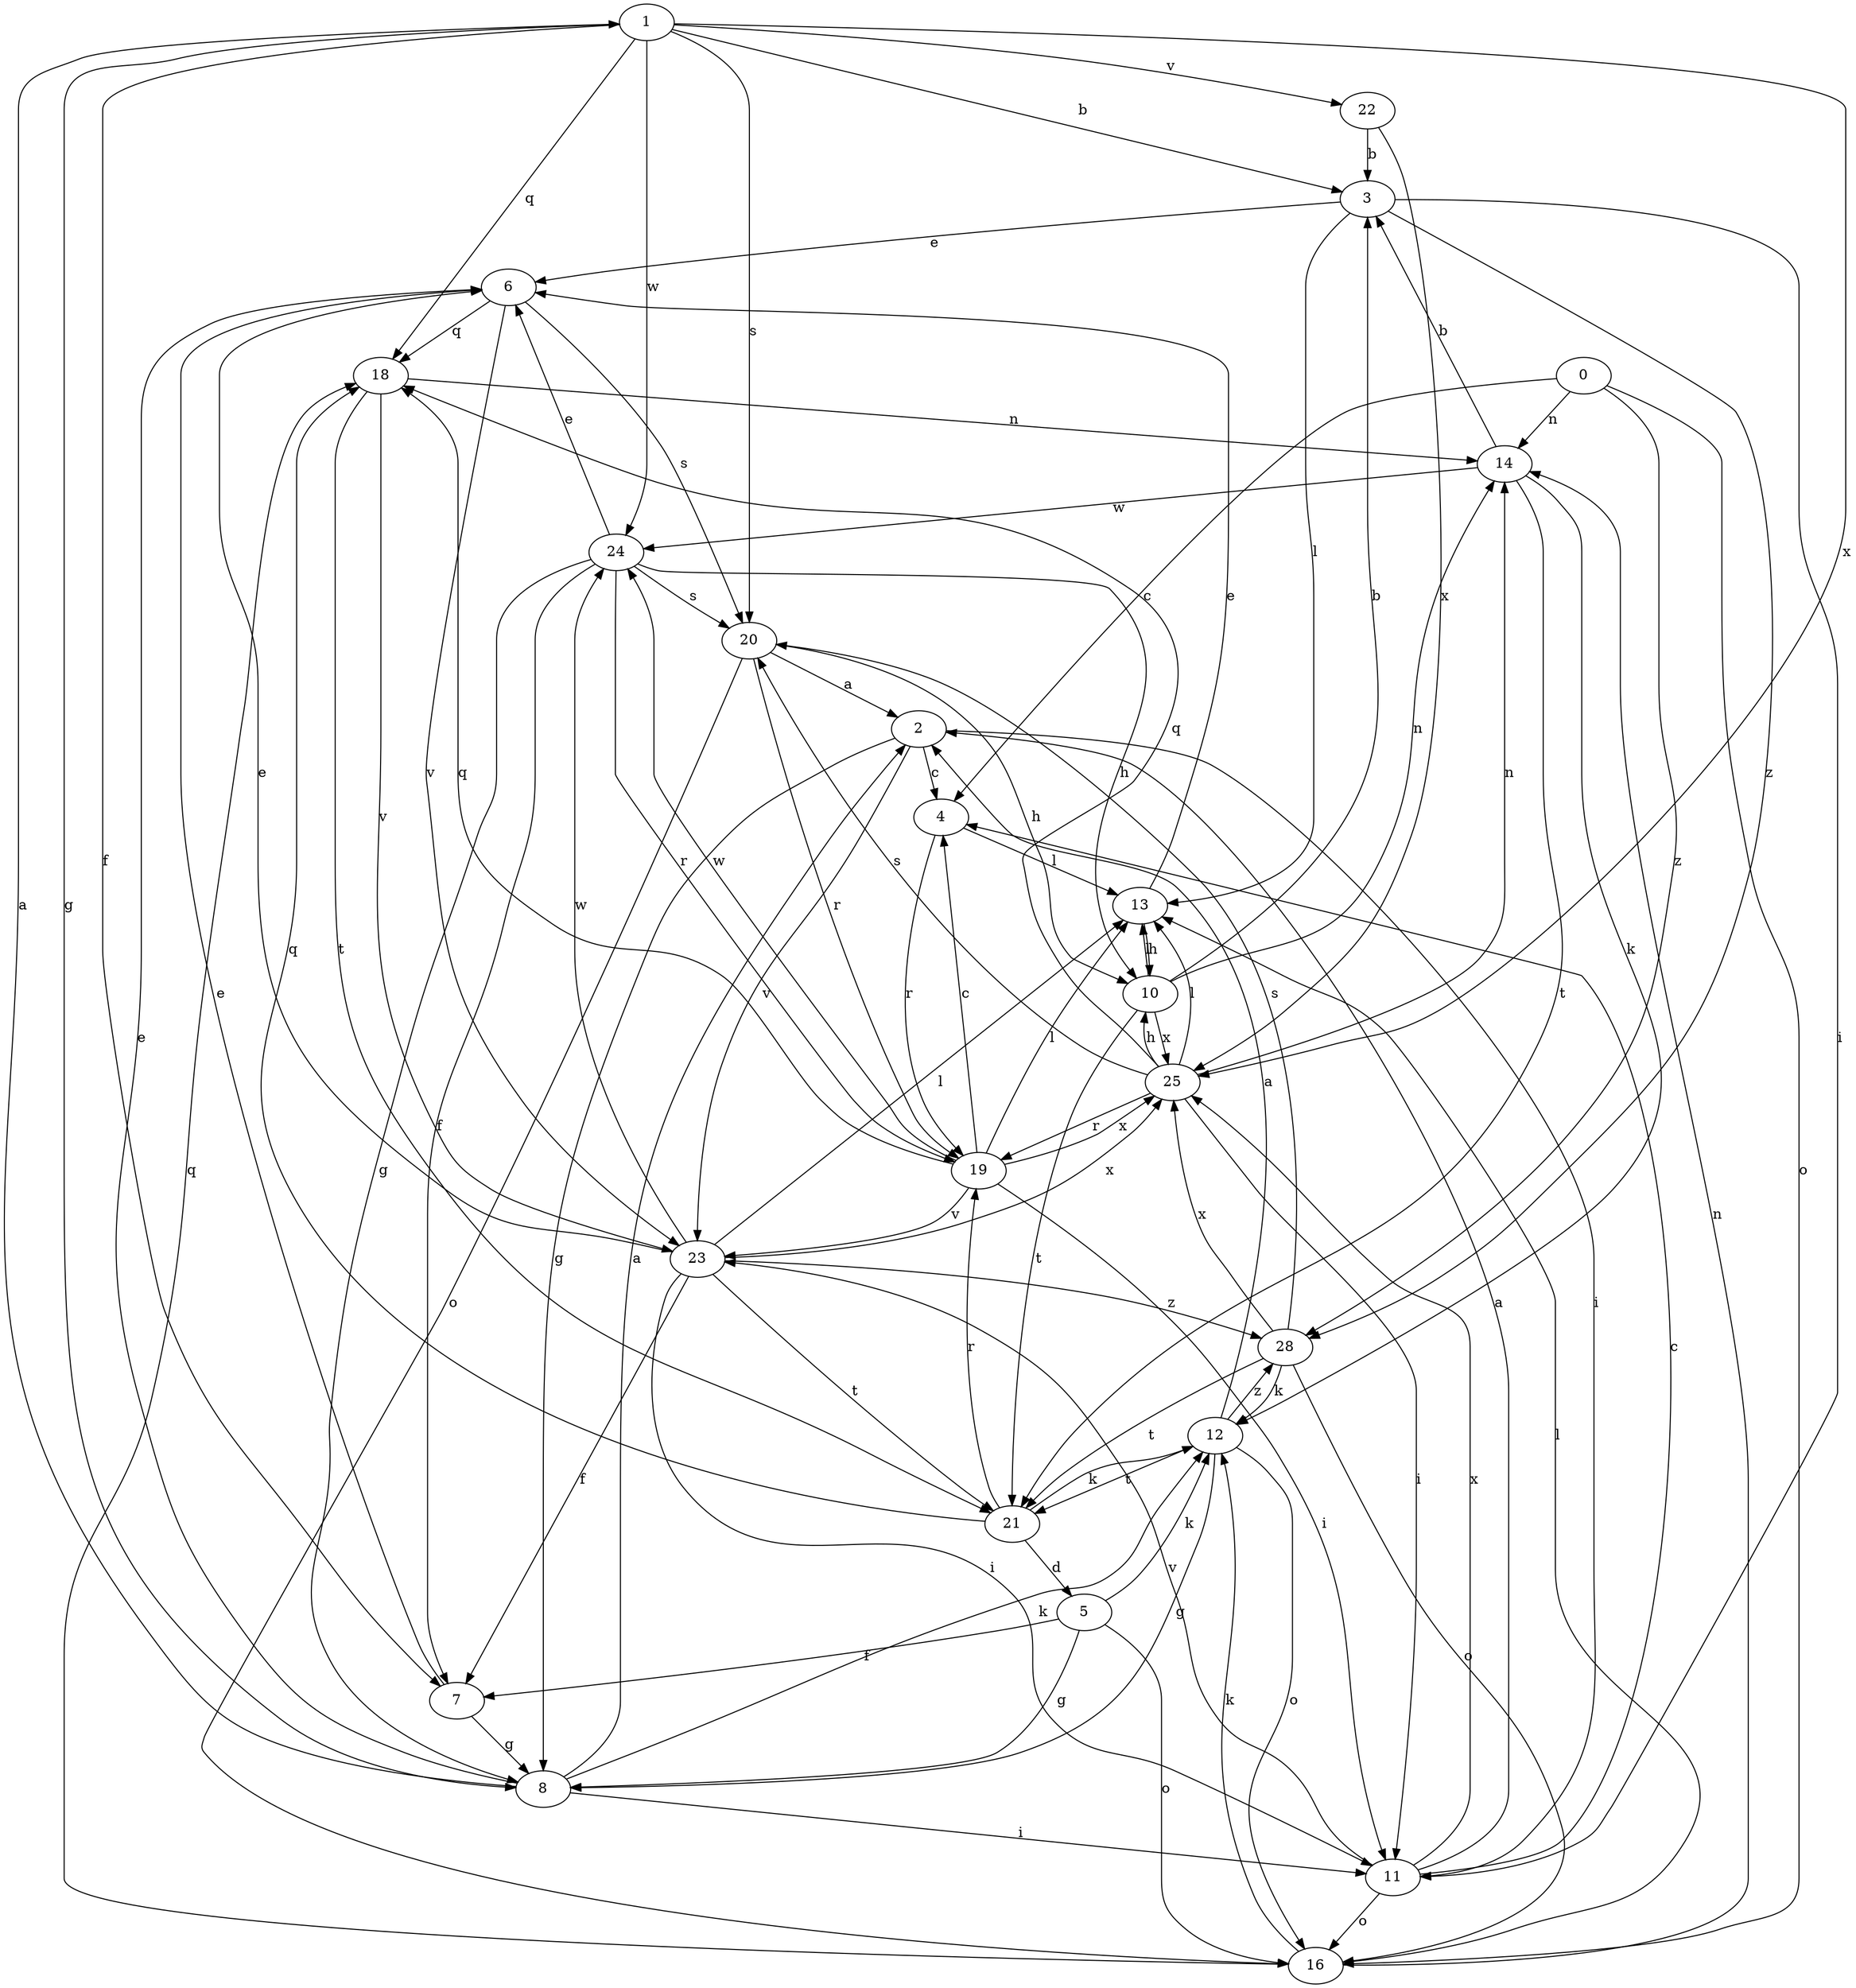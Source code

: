 strict digraph  {
1;
2;
3;
4;
5;
6;
7;
8;
10;
11;
12;
13;
14;
16;
18;
19;
0;
20;
21;
22;
23;
24;
25;
28;
1 -> 3  [label=b];
1 -> 7  [label=f];
1 -> 8  [label=g];
1 -> 18  [label=q];
1 -> 20  [label=s];
1 -> 22  [label=v];
1 -> 24  [label=w];
1 -> 25  [label=x];
2 -> 4  [label=c];
2 -> 8  [label=g];
2 -> 11  [label=i];
2 -> 23  [label=v];
3 -> 6  [label=e];
3 -> 11  [label=i];
3 -> 13  [label=l];
3 -> 28  [label=z];
4 -> 13  [label=l];
4 -> 19  [label=r];
5 -> 7  [label=f];
5 -> 8  [label=g];
5 -> 12  [label=k];
5 -> 16  [label=o];
6 -> 18  [label=q];
6 -> 20  [label=s];
6 -> 23  [label=v];
7 -> 6  [label=e];
7 -> 8  [label=g];
8 -> 1  [label=a];
8 -> 2  [label=a];
8 -> 6  [label=e];
8 -> 11  [label=i];
8 -> 12  [label=k];
10 -> 3  [label=b];
10 -> 13  [label=l];
10 -> 14  [label=n];
10 -> 21  [label=t];
10 -> 25  [label=x];
11 -> 2  [label=a];
11 -> 4  [label=c];
11 -> 16  [label=o];
11 -> 23  [label=v];
11 -> 25  [label=x];
12 -> 2  [label=a];
12 -> 8  [label=g];
12 -> 16  [label=o];
12 -> 21  [label=t];
12 -> 28  [label=z];
13 -> 6  [label=e];
13 -> 10  [label=h];
14 -> 3  [label=b];
14 -> 12  [label=k];
14 -> 21  [label=t];
14 -> 24  [label=w];
16 -> 12  [label=k];
16 -> 13  [label=l];
16 -> 14  [label=n];
16 -> 18  [label=q];
18 -> 14  [label=n];
18 -> 21  [label=t];
18 -> 23  [label=v];
19 -> 4  [label=c];
19 -> 11  [label=i];
19 -> 13  [label=l];
19 -> 18  [label=q];
19 -> 23  [label=v];
19 -> 24  [label=w];
19 -> 25  [label=x];
0 -> 4  [label=c];
0 -> 14  [label=n];
0 -> 16  [label=o];
0 -> 28  [label=z];
20 -> 2  [label=a];
20 -> 10  [label=h];
20 -> 16  [label=o];
20 -> 19  [label=r];
21 -> 5  [label=d];
21 -> 12  [label=k];
21 -> 18  [label=q];
21 -> 19  [label=r];
22 -> 3  [label=b];
22 -> 25  [label=x];
23 -> 6  [label=e];
23 -> 7  [label=f];
23 -> 11  [label=i];
23 -> 13  [label=l];
23 -> 21  [label=t];
23 -> 24  [label=w];
23 -> 25  [label=x];
23 -> 28  [label=z];
24 -> 6  [label=e];
24 -> 7  [label=f];
24 -> 8  [label=g];
24 -> 10  [label=h];
24 -> 19  [label=r];
24 -> 20  [label=s];
25 -> 10  [label=h];
25 -> 11  [label=i];
25 -> 13  [label=l];
25 -> 14  [label=n];
25 -> 18  [label=q];
25 -> 19  [label=r];
25 -> 20  [label=s];
28 -> 12  [label=k];
28 -> 16  [label=o];
28 -> 20  [label=s];
28 -> 21  [label=t];
28 -> 25  [label=x];
}
